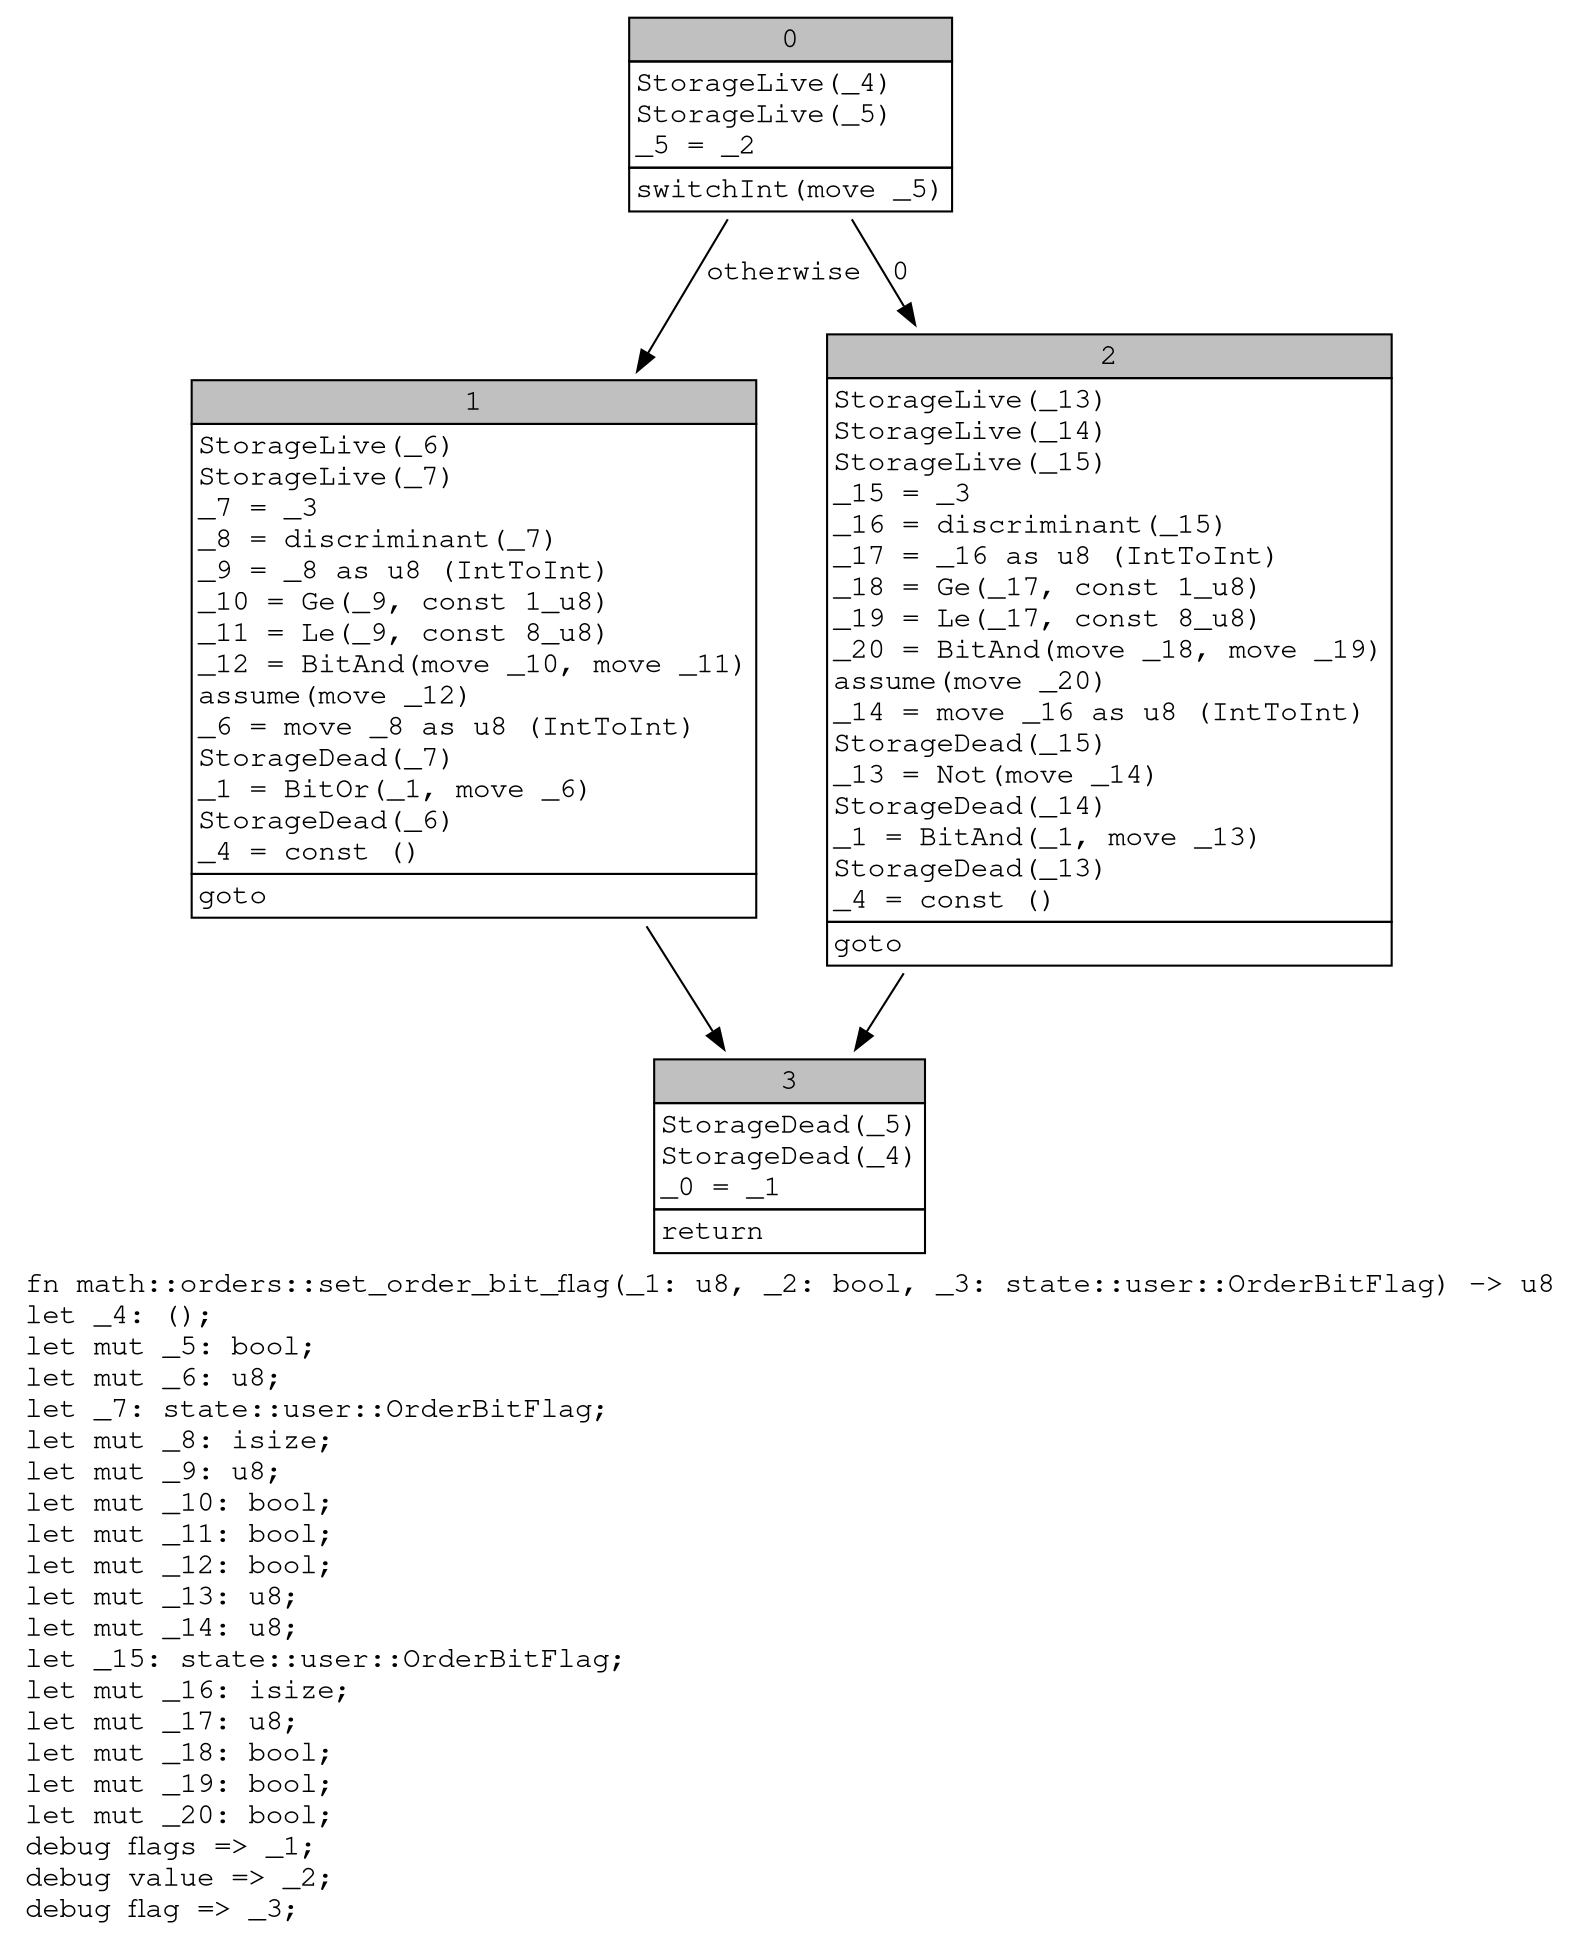 digraph Mir_0_2627 {
    graph [fontname="Courier, monospace"];
    node [fontname="Courier, monospace"];
    edge [fontname="Courier, monospace"];
    label=<fn math::orders::set_order_bit_flag(_1: u8, _2: bool, _3: state::user::OrderBitFlag) -&gt; u8<br align="left"/>let _4: ();<br align="left"/>let mut _5: bool;<br align="left"/>let mut _6: u8;<br align="left"/>let _7: state::user::OrderBitFlag;<br align="left"/>let mut _8: isize;<br align="left"/>let mut _9: u8;<br align="left"/>let mut _10: bool;<br align="left"/>let mut _11: bool;<br align="left"/>let mut _12: bool;<br align="left"/>let mut _13: u8;<br align="left"/>let mut _14: u8;<br align="left"/>let _15: state::user::OrderBitFlag;<br align="left"/>let mut _16: isize;<br align="left"/>let mut _17: u8;<br align="left"/>let mut _18: bool;<br align="left"/>let mut _19: bool;<br align="left"/>let mut _20: bool;<br align="left"/>debug flags =&gt; _1;<br align="left"/>debug value =&gt; _2;<br align="left"/>debug flag =&gt; _3;<br align="left"/>>;
    bb0__0_2627 [shape="none", label=<<table border="0" cellborder="1" cellspacing="0"><tr><td bgcolor="gray" align="center" colspan="1">0</td></tr><tr><td align="left" balign="left">StorageLive(_4)<br/>StorageLive(_5)<br/>_5 = _2<br/></td></tr><tr><td align="left">switchInt(move _5)</td></tr></table>>];
    bb1__0_2627 [shape="none", label=<<table border="0" cellborder="1" cellspacing="0"><tr><td bgcolor="gray" align="center" colspan="1">1</td></tr><tr><td align="left" balign="left">StorageLive(_6)<br/>StorageLive(_7)<br/>_7 = _3<br/>_8 = discriminant(_7)<br/>_9 = _8 as u8 (IntToInt)<br/>_10 = Ge(_9, const 1_u8)<br/>_11 = Le(_9, const 8_u8)<br/>_12 = BitAnd(move _10, move _11)<br/>assume(move _12)<br/>_6 = move _8 as u8 (IntToInt)<br/>StorageDead(_7)<br/>_1 = BitOr(_1, move _6)<br/>StorageDead(_6)<br/>_4 = const ()<br/></td></tr><tr><td align="left">goto</td></tr></table>>];
    bb2__0_2627 [shape="none", label=<<table border="0" cellborder="1" cellspacing="0"><tr><td bgcolor="gray" align="center" colspan="1">2</td></tr><tr><td align="left" balign="left">StorageLive(_13)<br/>StorageLive(_14)<br/>StorageLive(_15)<br/>_15 = _3<br/>_16 = discriminant(_15)<br/>_17 = _16 as u8 (IntToInt)<br/>_18 = Ge(_17, const 1_u8)<br/>_19 = Le(_17, const 8_u8)<br/>_20 = BitAnd(move _18, move _19)<br/>assume(move _20)<br/>_14 = move _16 as u8 (IntToInt)<br/>StorageDead(_15)<br/>_13 = Not(move _14)<br/>StorageDead(_14)<br/>_1 = BitAnd(_1, move _13)<br/>StorageDead(_13)<br/>_4 = const ()<br/></td></tr><tr><td align="left">goto</td></tr></table>>];
    bb3__0_2627 [shape="none", label=<<table border="0" cellborder="1" cellspacing="0"><tr><td bgcolor="gray" align="center" colspan="1">3</td></tr><tr><td align="left" balign="left">StorageDead(_5)<br/>StorageDead(_4)<br/>_0 = _1<br/></td></tr><tr><td align="left">return</td></tr></table>>];
    bb0__0_2627 -> bb2__0_2627 [label="0"];
    bb0__0_2627 -> bb1__0_2627 [label="otherwise"];
    bb1__0_2627 -> bb3__0_2627 [label=""];
    bb2__0_2627 -> bb3__0_2627 [label=""];
}
